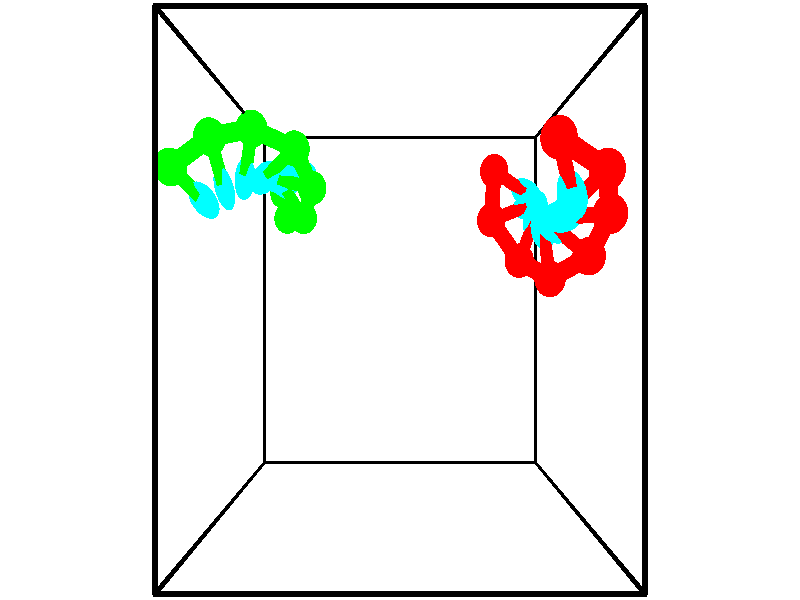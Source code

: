 // switches for output
#declare DRAW_BASES = 1; // possible values are 0, 1; only relevant for DNA ribbons
#declare DRAW_BASES_TYPE = 3; // possible values are 1, 2, 3; only relevant for DNA ribbons
#declare DRAW_FOG = 0; // set to 1 to enable fog

#include "colors.inc"

#include "transforms.inc"
background { rgb <1, 1, 1>}

#default {
   normal{
       ripples 0.25
       frequency 0.20
       turbulence 0.2
       lambda 5
   }
	finish {
		phong 0.1
		phong_size 40.
	}
}

// original window dimensions: 1024x640


// camera settings

camera {
	sky <-0, 1, 0>
	up <-0, 1, 0>
	right 1.6 * <1, 0, 0>
	location <2.5, 2.5, 11.1562>
	look_at <2.5, 2.5, 2.5>
	direction <0, 0, -8.6562>
	angle 67.0682
}


# declare cpy_camera_pos = <2.5, 2.5, 11.1562>;
# if (DRAW_FOG = 1)
fog {
	fog_type 2
	up vnormalize(cpy_camera_pos)
	color rgbt<1,1,1,0.3>
	distance 1e-5
	fog_alt 3e-3
	fog_offset 4
}
# end


// LIGHTS

# declare lum = 6;
global_settings {
	ambient_light rgb lum * <0.05, 0.05, 0.05>
	max_trace_level 15
}# declare cpy_direct_light_amount = 0.25;
light_source
{	1000 * <-1, -1, 1>,
	rgb lum * cpy_direct_light_amount
	parallel
}

light_source
{	1000 * <1, 1, -1>,
	rgb lum * cpy_direct_light_amount
	parallel
}

// strand 0

// nucleotide -1

// particle -1
sphere {
	<4.700538, 4.379035, 2.794081> 0.250000
	pigment { color rgbt <1,0,0,0> }
	no_shadow
}
cylinder {
	<4.791121, 3.992776, 2.845053>,  <4.845471, 3.761020, 2.875636>, 0.100000
	pigment { color rgbt <1,0,0,0> }
	no_shadow
}
cylinder {
	<4.791121, 3.992776, 2.845053>,  <4.700538, 4.379035, 2.794081>, 0.100000
	pigment { color rgbt <1,0,0,0> }
	no_shadow
}

// particle -1
sphere {
	<4.791121, 3.992776, 2.845053> 0.100000
	pigment { color rgbt <1,0,0,0> }
	no_shadow
}
sphere {
	0, 1
	scale<0.080000,0.200000,0.300000>
	matrix <0.095459, -0.108195, -0.989536,
		0.969332, 0.236253, 0.067679,
		0.226458, -0.965649, 0.127429,
		4.859059, 3.703081, 2.883281>
	pigment { color rgbt <0,1,1,0> }
	no_shadow
}
cylinder {
	<5.434760, 4.042572, 2.605639>,  <4.700538, 4.379035, 2.794081>, 0.130000
	pigment { color rgbt <1,0,0,0> }
	no_shadow
}

// nucleotide -1

// particle -1
sphere {
	<5.434760, 4.042572, 2.605639> 0.250000
	pigment { color rgbt <1,0,0,0> }
	no_shadow
}
cylinder {
	<5.132624, 3.782306, 2.574409>,  <4.951342, 3.626146, 2.555672>, 0.100000
	pigment { color rgbt <1,0,0,0> }
	no_shadow
}
cylinder {
	<5.132624, 3.782306, 2.574409>,  <5.434760, 4.042572, 2.605639>, 0.100000
	pigment { color rgbt <1,0,0,0> }
	no_shadow
}

// particle -1
sphere {
	<5.132624, 3.782306, 2.574409> 0.100000
	pigment { color rgbt <1,0,0,0> }
	no_shadow
}
sphere {
	0, 1
	scale<0.080000,0.200000,0.300000>
	matrix <0.005145, 0.113243, -0.993554,
		0.655312, -0.750873, -0.082190,
		-0.755340, -0.650665, -0.078073,
		4.906022, 3.587106, 2.550988>
	pigment { color rgbt <0,1,1,0> }
	no_shadow
}
cylinder {
	<5.604026, 3.561293, 2.240656>,  <5.434760, 4.042572, 2.605639>, 0.130000
	pigment { color rgbt <1,0,0,0> }
	no_shadow
}

// nucleotide -1

// particle -1
sphere {
	<5.604026, 3.561293, 2.240656> 0.250000
	pigment { color rgbt <1,0,0,0> }
	no_shadow
}
cylinder {
	<5.205413, 3.544948, 2.211670>,  <4.966245, 3.535140, 2.194278>, 0.100000
	pigment { color rgbt <1,0,0,0> }
	no_shadow
}
cylinder {
	<5.205413, 3.544948, 2.211670>,  <5.604026, 3.561293, 2.240656>, 0.100000
	pigment { color rgbt <1,0,0,0> }
	no_shadow
}

// particle -1
sphere {
	<5.205413, 3.544948, 2.211670> 0.100000
	pigment { color rgbt <1,0,0,0> }
	no_shadow
}
sphere {
	0, 1
	scale<0.080000,0.200000,0.300000>
	matrix <0.061097, 0.231690, -0.970869,
		0.056462, -0.971931, -0.228390,
		-0.996533, -0.040863, -0.072464,
		4.906453, 3.532688, 2.189931>
	pigment { color rgbt <0,1,1,0> }
	no_shadow
}
cylinder {
	<5.441588, 3.068553, 1.762528>,  <5.604026, 3.561293, 2.240656>, 0.130000
	pigment { color rgbt <1,0,0,0> }
	no_shadow
}

// nucleotide -1

// particle -1
sphere {
	<5.441588, 3.068553, 1.762528> 0.250000
	pigment { color rgbt <1,0,0,0> }
	no_shadow
}
cylinder {
	<5.113675, 3.297623, 1.762005>,  <4.916927, 3.435065, 1.761691>, 0.100000
	pigment { color rgbt <1,0,0,0> }
	no_shadow
}
cylinder {
	<5.113675, 3.297623, 1.762005>,  <5.441588, 3.068553, 1.762528>, 0.100000
	pigment { color rgbt <1,0,0,0> }
	no_shadow
}

// particle -1
sphere {
	<5.113675, 3.297623, 1.762005> 0.100000
	pigment { color rgbt <1,0,0,0> }
	no_shadow
}
sphere {
	0, 1
	scale<0.080000,0.200000,0.300000>
	matrix <0.055170, 0.076702, -0.995527,
		-0.570012, -0.816187, -0.094473,
		-0.819782, 0.572674, -0.001308,
		4.867741, 3.469425, 1.761613>
	pigment { color rgbt <0,1,1,0> }
	no_shadow
}
cylinder {
	<4.950251, 2.787979, 1.291756>,  <5.441588, 3.068553, 1.762528>, 0.130000
	pigment { color rgbt <1,0,0,0> }
	no_shadow
}

// nucleotide -1

// particle -1
sphere {
	<4.950251, 2.787979, 1.291756> 0.250000
	pigment { color rgbt <1,0,0,0> }
	no_shadow
}
cylinder {
	<4.881101, 3.181022, 1.318878>,  <4.839611, 3.416847, 1.335152>, 0.100000
	pigment { color rgbt <1,0,0,0> }
	no_shadow
}
cylinder {
	<4.881101, 3.181022, 1.318878>,  <4.950251, 2.787979, 1.291756>, 0.100000
	pigment { color rgbt <1,0,0,0> }
	no_shadow
}

// particle -1
sphere {
	<4.881101, 3.181022, 1.318878> 0.100000
	pigment { color rgbt <1,0,0,0> }
	no_shadow
}
sphere {
	0, 1
	scale<0.080000,0.200000,0.300000>
	matrix <0.140332, 0.092713, -0.985754,
		-0.974895, -0.160897, -0.153919,
		-0.172875, 0.982607, 0.067806,
		4.829238, 3.475804, 1.339220>
	pigment { color rgbt <0,1,1,0> }
	no_shadow
}
cylinder {
	<4.572176, 3.069993, 0.656712>,  <4.950251, 2.787979, 1.291756>, 0.130000
	pigment { color rgbt <1,0,0,0> }
	no_shadow
}

// nucleotide -1

// particle -1
sphere {
	<4.572176, 3.069993, 0.656712> 0.250000
	pigment { color rgbt <1,0,0,0> }
	no_shadow
}
cylinder {
	<4.702005, 3.415264, 0.811413>,  <4.779903, 3.622427, 0.904233>, 0.100000
	pigment { color rgbt <1,0,0,0> }
	no_shadow
}
cylinder {
	<4.702005, 3.415264, 0.811413>,  <4.572176, 3.069993, 0.656712>, 0.100000
	pigment { color rgbt <1,0,0,0> }
	no_shadow
}

// particle -1
sphere {
	<4.702005, 3.415264, 0.811413> 0.100000
	pigment { color rgbt <1,0,0,0> }
	no_shadow
}
sphere {
	0, 1
	scale<0.080000,0.200000,0.300000>
	matrix <0.123613, 0.366673, -0.922101,
		-0.937749, 0.347097, 0.012312,
		0.324573, 0.863177, 0.386753,
		4.799377, 3.674217, 0.927439>
	pigment { color rgbt <0,1,1,0> }
	no_shadow
}
cylinder {
	<4.119665, 3.679523, 0.443374>,  <4.572176, 3.069993, 0.656712>, 0.130000
	pigment { color rgbt <1,0,0,0> }
	no_shadow
}

// nucleotide -1

// particle -1
sphere {
	<4.119665, 3.679523, 0.443374> 0.250000
	pigment { color rgbt <1,0,0,0> }
	no_shadow
}
cylinder {
	<4.492416, 3.798517, 0.526421>,  <4.716067, 3.869914, 0.576248>, 0.100000
	pigment { color rgbt <1,0,0,0> }
	no_shadow
}
cylinder {
	<4.492416, 3.798517, 0.526421>,  <4.119665, 3.679523, 0.443374>, 0.100000
	pigment { color rgbt <1,0,0,0> }
	no_shadow
}

// particle -1
sphere {
	<4.492416, 3.798517, 0.526421> 0.100000
	pigment { color rgbt <1,0,0,0> }
	no_shadow
}
sphere {
	0, 1
	scale<0.080000,0.200000,0.300000>
	matrix <0.094491, 0.353504, -0.930648,
		-0.350248, 0.886869, 0.301313,
		0.931878, 0.297487, 0.207616,
		4.771980, 3.887763, 0.588705>
	pigment { color rgbt <0,1,1,0> }
	no_shadow
}
cylinder {
	<4.175701, 4.413886, 0.403074>,  <4.119665, 3.679523, 0.443374>, 0.130000
	pigment { color rgbt <1,0,0,0> }
	no_shadow
}

// nucleotide -1

// particle -1
sphere {
	<4.175701, 4.413886, 0.403074> 0.250000
	pigment { color rgbt <1,0,0,0> }
	no_shadow
}
cylinder {
	<4.522790, 4.241536, 0.303953>,  <4.731043, 4.138126, 0.244481>, 0.100000
	pigment { color rgbt <1,0,0,0> }
	no_shadow
}
cylinder {
	<4.522790, 4.241536, 0.303953>,  <4.175701, 4.413886, 0.403074>, 0.100000
	pigment { color rgbt <1,0,0,0> }
	no_shadow
}

// particle -1
sphere {
	<4.522790, 4.241536, 0.303953> 0.100000
	pigment { color rgbt <1,0,0,0> }
	no_shadow
}
sphere {
	0, 1
	scale<0.080000,0.200000,0.300000>
	matrix <-0.088783, 0.356172, -0.930193,
		0.489056, 0.829150, 0.270804,
		0.867722, -0.430874, -0.247802,
		4.783107, 4.112274, 0.229612>
	pigment { color rgbt <0,1,1,0> }
	no_shadow
}
// strand 1

// nucleotide -1

// particle -1
sphere {
	<0.094713, 4.313652, -1.220278> 0.250000
	pigment { color rgbt <0,1,0,0> }
	no_shadow
}
cylinder {
	<0.389263, 4.449500, -0.986215>,  <0.565993, 4.531009, -0.845776>, 0.100000
	pigment { color rgbt <0,1,0,0> }
	no_shadow
}
cylinder {
	<0.389263, 4.449500, -0.986215>,  <0.094713, 4.313652, -1.220278>, 0.100000
	pigment { color rgbt <0,1,0,0> }
	no_shadow
}

// particle -1
sphere {
	<0.389263, 4.449500, -0.986215> 0.100000
	pigment { color rgbt <0,1,0,0> }
	no_shadow
}
sphere {
	0, 1
	scale<0.080000,0.200000,0.300000>
	matrix <-0.419261, -0.449750, 0.788635,
		0.531012, -0.826065, -0.188795,
		0.736374, 0.339620, 0.585159,
		0.610175, 4.551386, -0.810667>
	pigment { color rgbt <0,1,1,0> }
	no_shadow
}
cylinder {
	<0.273405, 3.840026, -0.764372>,  <0.094713, 4.313652, -1.220278>, 0.130000
	pigment { color rgbt <0,1,0,0> }
	no_shadow
}

// nucleotide -1

// particle -1
sphere {
	<0.273405, 3.840026, -0.764372> 0.250000
	pigment { color rgbt <0,1,0,0> }
	no_shadow
}
cylinder {
	<0.338676, 4.197380, -0.596929>,  <0.377839, 4.411793, -0.496462>, 0.100000
	pigment { color rgbt <0,1,0,0> }
	no_shadow
}
cylinder {
	<0.338676, 4.197380, -0.596929>,  <0.273405, 3.840026, -0.764372>, 0.100000
	pigment { color rgbt <0,1,0,0> }
	no_shadow
}

// particle -1
sphere {
	<0.338676, 4.197380, -0.596929> 0.100000
	pigment { color rgbt <0,1,0,0> }
	no_shadow
}
sphere {
	0, 1
	scale<0.080000,0.200000,0.300000>
	matrix <-0.328066, -0.351018, 0.877017,
		0.930454, -0.280442, 0.235811,
		0.163178, 0.893386, 0.418609,
		0.387630, 4.465396, -0.471346>
	pigment { color rgbt <0,1,1,0> }
	no_shadow
}
cylinder {
	<0.694185, 3.778984, -0.138237>,  <0.273405, 3.840026, -0.764372>, 0.130000
	pigment { color rgbt <0,1,0,0> }
	no_shadow
}

// nucleotide -1

// particle -1
sphere {
	<0.694185, 3.778984, -0.138237> 0.250000
	pigment { color rgbt <0,1,0,0> }
	no_shadow
}
cylinder {
	<0.459816, 4.099830, -0.092095>,  <0.319194, 4.292337, -0.064411>, 0.100000
	pigment { color rgbt <0,1,0,0> }
	no_shadow
}
cylinder {
	<0.459816, 4.099830, -0.092095>,  <0.694185, 3.778984, -0.138237>, 0.100000
	pigment { color rgbt <0,1,0,0> }
	no_shadow
}

// particle -1
sphere {
	<0.459816, 4.099830, -0.092095> 0.100000
	pigment { color rgbt <0,1,0,0> }
	no_shadow
}
sphere {
	0, 1
	scale<0.080000,0.200000,0.300000>
	matrix <-0.151845, -0.248496, 0.956657,
		0.796013, 0.543011, 0.267396,
		-0.585923, 0.802115, 0.115353,
		0.284039, 4.340464, -0.057490>
	pigment { color rgbt <0,1,1,0> }
	no_shadow
}
cylinder {
	<0.947884, 4.149412, 0.498381>,  <0.694185, 3.778984, -0.138237>, 0.130000
	pigment { color rgbt <0,1,0,0> }
	no_shadow
}

// nucleotide -1

// particle -1
sphere {
	<0.947884, 4.149412, 0.498381> 0.250000
	pigment { color rgbt <0,1,0,0> }
	no_shadow
}
cylinder {
	<0.567509, 4.237198, 0.411158>,  <0.339283, 4.289869, 0.358823>, 0.100000
	pigment { color rgbt <0,1,0,0> }
	no_shadow
}
cylinder {
	<0.567509, 4.237198, 0.411158>,  <0.947884, 4.149412, 0.498381>, 0.100000
	pigment { color rgbt <0,1,0,0> }
	no_shadow
}

// particle -1
sphere {
	<0.567509, 4.237198, 0.411158> 0.100000
	pigment { color rgbt <0,1,0,0> }
	no_shadow
}
sphere {
	0, 1
	scale<0.080000,0.200000,0.300000>
	matrix <-0.247904, -0.118858, 0.961466,
		0.185089, 0.968353, 0.167433,
		-0.950939, 0.219464, -0.218059,
		0.282227, 4.303037, 0.345740>
	pigment { color rgbt <0,1,1,0> }
	no_shadow
}
cylinder {
	<0.721366, 4.630831, 0.961746>,  <0.947884, 4.149412, 0.498381>, 0.130000
	pigment { color rgbt <0,1,0,0> }
	no_shadow
}

// nucleotide -1

// particle -1
sphere {
	<0.721366, 4.630831, 0.961746> 0.250000
	pigment { color rgbt <0,1,0,0> }
	no_shadow
}
cylinder {
	<0.405582, 4.413904, 0.846752>,  <0.216112, 4.283748, 0.777756>, 0.100000
	pigment { color rgbt <0,1,0,0> }
	no_shadow
}
cylinder {
	<0.405582, 4.413904, 0.846752>,  <0.721366, 4.630831, 0.961746>, 0.100000
	pigment { color rgbt <0,1,0,0> }
	no_shadow
}

// particle -1
sphere {
	<0.405582, 4.413904, 0.846752> 0.100000
	pigment { color rgbt <0,1,0,0> }
	no_shadow
}
sphere {
	0, 1
	scale<0.080000,0.200000,0.300000>
	matrix <-0.200934, -0.214221, 0.955895,
		-0.579983, 0.812405, 0.060148,
		-0.789459, -0.542317, -0.287484,
		0.168745, 4.251209, 0.760507>
	pigment { color rgbt <0,1,1,0> }
	no_shadow
}
cylinder {
	<0.099072, 4.813732, 1.372210>,  <0.721366, 4.630831, 0.961746>, 0.130000
	pigment { color rgbt <0,1,0,0> }
	no_shadow
}

// nucleotide -1

// particle -1
sphere {
	<0.099072, 4.813732, 1.372210> 0.250000
	pigment { color rgbt <0,1,0,0> }
	no_shadow
}
cylinder {
	<0.000759, 4.448857, 1.241056>,  <-0.058229, 4.229932, 1.162365>, 0.100000
	pigment { color rgbt <0,1,0,0> }
	no_shadow
}
cylinder {
	<0.000759, 4.448857, 1.241056>,  <0.099072, 4.813732, 1.372210>, 0.100000
	pigment { color rgbt <0,1,0,0> }
	no_shadow
}

// particle -1
sphere {
	<0.000759, 4.448857, 1.241056> 0.100000
	pigment { color rgbt <0,1,0,0> }
	no_shadow
}
sphere {
	0, 1
	scale<0.080000,0.200000,0.300000>
	matrix <-0.420711, -0.204350, 0.883879,
		-0.873266, 0.355185, -0.333541,
		-0.245782, -0.912186, -0.327883,
		-0.072975, 4.175201, 1.142692>
	pigment { color rgbt <0,1,1,0> }
	no_shadow
}
cylinder {
	<-0.512867, 4.653212, 1.596285>,  <0.099072, 4.813732, 1.372210>, 0.130000
	pigment { color rgbt <0,1,0,0> }
	no_shadow
}

// nucleotide -1

// particle -1
sphere {
	<-0.512867, 4.653212, 1.596285> 0.250000
	pigment { color rgbt <0,1,0,0> }
	no_shadow
}
cylinder {
	<-0.407757, 4.277955, 1.506096>,  <-0.344691, 4.052801, 1.451982>, 0.100000
	pigment { color rgbt <0,1,0,0> }
	no_shadow
}
cylinder {
	<-0.407757, 4.277955, 1.506096>,  <-0.512867, 4.653212, 1.596285>, 0.100000
	pigment { color rgbt <0,1,0,0> }
	no_shadow
}

// particle -1
sphere {
	<-0.407757, 4.277955, 1.506096> 0.100000
	pigment { color rgbt <0,1,0,0> }
	no_shadow
}
sphere {
	0, 1
	scale<0.080000,0.200000,0.300000>
	matrix <-0.501439, -0.332433, 0.798778,
		-0.824322, -0.096839, -0.557777,
		0.262776, -0.938142, -0.225473,
		-0.328924, 3.996512, 1.438454>
	pigment { color rgbt <0,1,1,0> }
	no_shadow
}
cylinder {
	<-1.111771, 4.241537, 1.670954>,  <-0.512867, 4.653212, 1.596285>, 0.130000
	pigment { color rgbt <0,1,0,0> }
	no_shadow
}

// nucleotide -1

// particle -1
sphere {
	<-1.111771, 4.241537, 1.670954> 0.250000
	pigment { color rgbt <0,1,0,0> }
	no_shadow
}
cylinder {
	<-0.802135, 3.989614, 1.696663>,  <-0.616354, 3.838461, 1.712088>, 0.100000
	pigment { color rgbt <0,1,0,0> }
	no_shadow
}
cylinder {
	<-0.802135, 3.989614, 1.696663>,  <-1.111771, 4.241537, 1.670954>, 0.100000
	pigment { color rgbt <0,1,0,0> }
	no_shadow
}

// particle -1
sphere {
	<-0.802135, 3.989614, 1.696663> 0.100000
	pigment { color rgbt <0,1,0,0> }
	no_shadow
}
sphere {
	0, 1
	scale<0.080000,0.200000,0.300000>
	matrix <-0.303616, -0.280239, 0.910650,
		-0.555521, -0.724438, -0.408149,
		0.774089, -0.629806, 0.064273,
		-0.569909, 3.800673, 1.715945>
	pigment { color rgbt <0,1,1,0> }
	no_shadow
}
// box output
cylinder {
	<0.000000, 0.000000, 0.000000>,  <5.000000, 0.000000, 0.000000>, 0.025000
	pigment { color rgbt <0,0,0,0> }
	no_shadow
}
cylinder {
	<0.000000, 0.000000, 0.000000>,  <0.000000, 5.000000, 0.000000>, 0.025000
	pigment { color rgbt <0,0,0,0> }
	no_shadow
}
cylinder {
	<0.000000, 0.000000, 0.000000>,  <0.000000, 0.000000, 5.000000>, 0.025000
	pigment { color rgbt <0,0,0,0> }
	no_shadow
}
cylinder {
	<5.000000, 5.000000, 5.000000>,  <0.000000, 5.000000, 5.000000>, 0.025000
	pigment { color rgbt <0,0,0,0> }
	no_shadow
}
cylinder {
	<5.000000, 5.000000, 5.000000>,  <5.000000, 0.000000, 5.000000>, 0.025000
	pigment { color rgbt <0,0,0,0> }
	no_shadow
}
cylinder {
	<5.000000, 5.000000, 5.000000>,  <5.000000, 5.000000, 0.000000>, 0.025000
	pigment { color rgbt <0,0,0,0> }
	no_shadow
}
cylinder {
	<0.000000, 0.000000, 5.000000>,  <0.000000, 5.000000, 5.000000>, 0.025000
	pigment { color rgbt <0,0,0,0> }
	no_shadow
}
cylinder {
	<0.000000, 0.000000, 5.000000>,  <5.000000, 0.000000, 5.000000>, 0.025000
	pigment { color rgbt <0,0,0,0> }
	no_shadow
}
cylinder {
	<5.000000, 5.000000, 0.000000>,  <0.000000, 5.000000, 0.000000>, 0.025000
	pigment { color rgbt <0,0,0,0> }
	no_shadow
}
cylinder {
	<5.000000, 5.000000, 0.000000>,  <5.000000, 0.000000, 0.000000>, 0.025000
	pigment { color rgbt <0,0,0,0> }
	no_shadow
}
cylinder {
	<5.000000, 0.000000, 5.000000>,  <5.000000, 0.000000, 0.000000>, 0.025000
	pigment { color rgbt <0,0,0,0> }
	no_shadow
}
cylinder {
	<0.000000, 5.000000, 0.000000>,  <0.000000, 5.000000, 5.000000>, 0.025000
	pigment { color rgbt <0,0,0,0> }
	no_shadow
}
// end of box output
